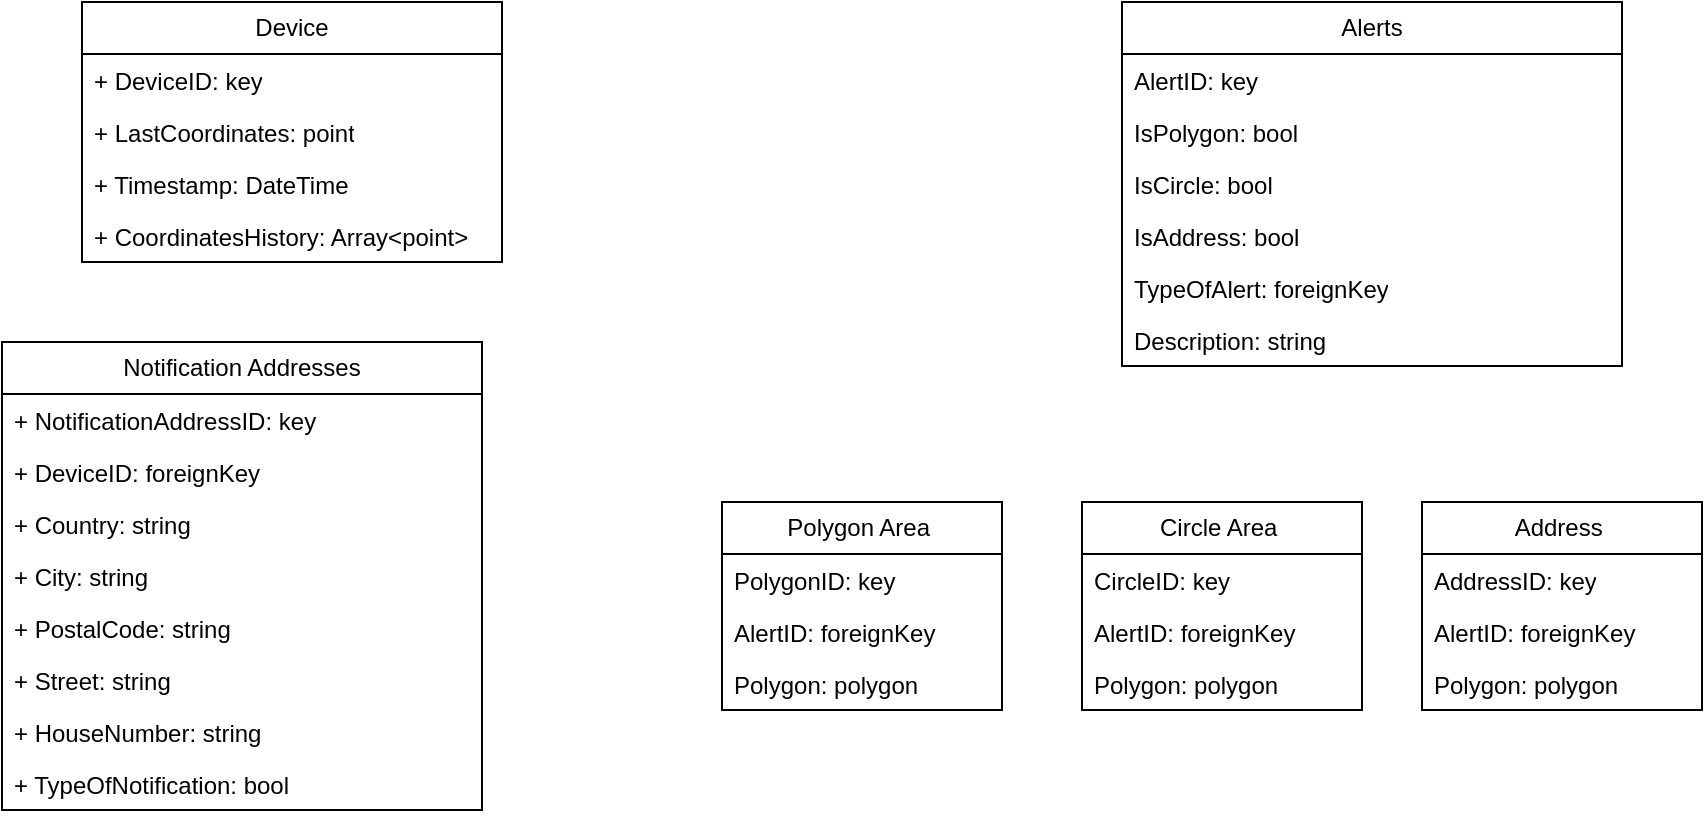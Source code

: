 <mxfile>
    <diagram id="C5RBs43oDa-KdzZeNtuy" name="Page-1">
        <mxGraphModel dx="1449" dy="647" grid="1" gridSize="10" guides="1" tooltips="1" connect="1" arrows="1" fold="1" page="1" pageScale="1" pageWidth="827" pageHeight="1169" math="0" shadow="0">
            <root>
                <mxCell id="WIyWlLk6GJQsqaUBKTNV-0"/>
                <mxCell id="WIyWlLk6GJQsqaUBKTNV-1" parent="WIyWlLk6GJQsqaUBKTNV-0"/>
                <mxCell id="BXO1xO9pT6Fgv0K-trWB-0" value="Device" style="swimlane;fontStyle=0;childLayout=stackLayout;horizontal=1;startSize=26;fillColor=none;horizontalStack=0;resizeParent=1;resizeParentMax=0;resizeLast=0;collapsible=1;marginBottom=0;whiteSpace=wrap;html=1;" parent="WIyWlLk6GJQsqaUBKTNV-1" vertex="1">
                    <mxGeometry x="-230" y="110" width="210" height="130" as="geometry"/>
                </mxCell>
                <mxCell id="BXO1xO9pT6Fgv0K-trWB-1" value="+ DeviceID: key" style="text;strokeColor=none;fillColor=none;align=left;verticalAlign=top;spacingLeft=4;spacingRight=4;overflow=hidden;rotatable=0;points=[[0,0.5],[1,0.5]];portConstraint=eastwest;whiteSpace=wrap;html=1;" parent="BXO1xO9pT6Fgv0K-trWB-0" vertex="1">
                    <mxGeometry y="26" width="210" height="26" as="geometry"/>
                </mxCell>
                <mxCell id="19" value="+ LastCoordinates: point" style="text;strokeColor=none;fillColor=none;align=left;verticalAlign=top;spacingLeft=4;spacingRight=4;overflow=hidden;rotatable=0;points=[[0,0.5],[1,0.5]];portConstraint=eastwest;whiteSpace=wrap;html=1;" vertex="1" parent="BXO1xO9pT6Fgv0K-trWB-0">
                    <mxGeometry y="52" width="210" height="26" as="geometry"/>
                </mxCell>
                <mxCell id="20" value="+ Timestamp: DateTime" style="text;strokeColor=none;fillColor=none;align=left;verticalAlign=top;spacingLeft=4;spacingRight=4;overflow=hidden;rotatable=0;points=[[0,0.5],[1,0.5]];portConstraint=eastwest;whiteSpace=wrap;html=1;" vertex="1" parent="BXO1xO9pT6Fgv0K-trWB-0">
                    <mxGeometry y="78" width="210" height="26" as="geometry"/>
                </mxCell>
                <mxCell id="21" value="+ CoordinatesHistory: Array&amp;lt;point&amp;gt;" style="text;strokeColor=none;fillColor=none;align=left;verticalAlign=top;spacingLeft=4;spacingRight=4;overflow=hidden;rotatable=0;points=[[0,0.5],[1,0.5]];portConstraint=eastwest;whiteSpace=wrap;html=1;" vertex="1" parent="BXO1xO9pT6Fgv0K-trWB-0">
                    <mxGeometry y="104" width="210" height="26" as="geometry"/>
                </mxCell>
                <mxCell id="BXO1xO9pT6Fgv0K-trWB-4" value="Alerts" style="swimlane;fontStyle=0;childLayout=stackLayout;horizontal=1;startSize=26;fillColor=none;horizontalStack=0;resizeParent=1;resizeParentMax=0;resizeLast=0;collapsible=1;marginBottom=0;whiteSpace=wrap;html=1;" parent="WIyWlLk6GJQsqaUBKTNV-1" vertex="1">
                    <mxGeometry x="290" y="110" width="250" height="182" as="geometry"/>
                </mxCell>
                <mxCell id="BXO1xO9pT6Fgv0K-trWB-5" value="AlertID: key" style="text;strokeColor=none;fillColor=none;align=left;verticalAlign=top;spacingLeft=4;spacingRight=4;overflow=hidden;rotatable=0;points=[[0,0.5],[1,0.5]];portConstraint=eastwest;whiteSpace=wrap;html=1;" parent="BXO1xO9pT6Fgv0K-trWB-4" vertex="1">
                    <mxGeometry y="26" width="250" height="26" as="geometry"/>
                </mxCell>
                <mxCell id="BXO1xO9pT6Fgv0K-trWB-6" value="IsPolygon: bool" style="text;strokeColor=none;fillColor=none;align=left;verticalAlign=top;spacingLeft=4;spacingRight=4;overflow=hidden;rotatable=0;points=[[0,0.5],[1,0.5]];portConstraint=eastwest;whiteSpace=wrap;html=1;" parent="BXO1xO9pT6Fgv0K-trWB-4" vertex="1">
                    <mxGeometry y="52" width="250" height="26" as="geometry"/>
                </mxCell>
                <mxCell id="0" value="IsCircle: bool" style="text;strokeColor=none;fillColor=none;align=left;verticalAlign=top;spacingLeft=4;spacingRight=4;overflow=hidden;rotatable=0;points=[[0,0.5],[1,0.5]];portConstraint=eastwest;whiteSpace=wrap;html=1;" vertex="1" parent="BXO1xO9pT6Fgv0K-trWB-4">
                    <mxGeometry y="78" width="250" height="26" as="geometry"/>
                </mxCell>
                <mxCell id="1" value="IsAddress: bool" style="text;strokeColor=none;fillColor=none;align=left;verticalAlign=top;spacingLeft=4;spacingRight=4;overflow=hidden;rotatable=0;points=[[0,0.5],[1,0.5]];portConstraint=eastwest;whiteSpace=wrap;html=1;" vertex="1" parent="BXO1xO9pT6Fgv0K-trWB-4">
                    <mxGeometry y="104" width="250" height="26" as="geometry"/>
                </mxCell>
                <mxCell id="BXO1xO9pT6Fgv0K-trWB-7" value="TypeOfAlert: foreignKey" style="text;strokeColor=none;fillColor=none;align=left;verticalAlign=top;spacingLeft=4;spacingRight=4;overflow=hidden;rotatable=0;points=[[0,0.5],[1,0.5]];portConstraint=eastwest;whiteSpace=wrap;html=1;" parent="BXO1xO9pT6Fgv0K-trWB-4" vertex="1">
                    <mxGeometry y="130" width="250" height="26" as="geometry"/>
                </mxCell>
                <mxCell id="BXO1xO9pT6Fgv0K-trWB-8" value="Description: string" style="text;strokeColor=none;fillColor=none;align=left;verticalAlign=top;spacingLeft=4;spacingRight=4;overflow=hidden;rotatable=0;points=[[0,0.5],[1,0.5]];portConstraint=eastwest;whiteSpace=wrap;html=1;" parent="BXO1xO9pT6Fgv0K-trWB-4" vertex="1">
                    <mxGeometry y="156" width="250" height="26" as="geometry"/>
                </mxCell>
                <mxCell id="BXO1xO9pT6Fgv0K-trWB-11" value="Polygon Area&amp;nbsp;" style="swimlane;fontStyle=0;childLayout=stackLayout;horizontal=1;startSize=26;fillColor=none;horizontalStack=0;resizeParent=1;resizeParentMax=0;resizeLast=0;collapsible=1;marginBottom=0;whiteSpace=wrap;html=1;" parent="WIyWlLk6GJQsqaUBKTNV-1" vertex="1">
                    <mxGeometry x="90" y="360" width="140" height="104" as="geometry"/>
                </mxCell>
                <mxCell id="BXO1xO9pT6Fgv0K-trWB-12" value="PolygonID: key" style="text;strokeColor=none;fillColor=none;align=left;verticalAlign=top;spacingLeft=4;spacingRight=4;overflow=hidden;rotatable=0;points=[[0,0.5],[1,0.5]];portConstraint=eastwest;whiteSpace=wrap;html=1;" parent="BXO1xO9pT6Fgv0K-trWB-11" vertex="1">
                    <mxGeometry y="26" width="140" height="26" as="geometry"/>
                </mxCell>
                <mxCell id="BXO1xO9pT6Fgv0K-trWB-13" value="AlertID: foreignKey" style="text;strokeColor=none;fillColor=none;align=left;verticalAlign=top;spacingLeft=4;spacingRight=4;overflow=hidden;rotatable=0;points=[[0,0.5],[1,0.5]];portConstraint=eastwest;whiteSpace=wrap;html=1;" parent="BXO1xO9pT6Fgv0K-trWB-11" vertex="1">
                    <mxGeometry y="52" width="140" height="26" as="geometry"/>
                </mxCell>
                <mxCell id="BXO1xO9pT6Fgv0K-trWB-14" value="Polygon: polygon" style="text;strokeColor=none;fillColor=none;align=left;verticalAlign=top;spacingLeft=4;spacingRight=4;overflow=hidden;rotatable=0;points=[[0,0.5],[1,0.5]];portConstraint=eastwest;whiteSpace=wrap;html=1;" parent="BXO1xO9pT6Fgv0K-trWB-11" vertex="1">
                    <mxGeometry y="78" width="140" height="26" as="geometry"/>
                </mxCell>
                <mxCell id="2" value="Circle Area&amp;nbsp;" style="swimlane;fontStyle=0;childLayout=stackLayout;horizontal=1;startSize=26;fillColor=none;horizontalStack=0;resizeParent=1;resizeParentMax=0;resizeLast=0;collapsible=1;marginBottom=0;whiteSpace=wrap;html=1;" vertex="1" parent="WIyWlLk6GJQsqaUBKTNV-1">
                    <mxGeometry x="270" y="360" width="140" height="104" as="geometry"/>
                </mxCell>
                <mxCell id="3" value="CircleID: key" style="text;strokeColor=none;fillColor=none;align=left;verticalAlign=top;spacingLeft=4;spacingRight=4;overflow=hidden;rotatable=0;points=[[0,0.5],[1,0.5]];portConstraint=eastwest;whiteSpace=wrap;html=1;" vertex="1" parent="2">
                    <mxGeometry y="26" width="140" height="26" as="geometry"/>
                </mxCell>
                <mxCell id="4" value="AlertID: foreignKey" style="text;strokeColor=none;fillColor=none;align=left;verticalAlign=top;spacingLeft=4;spacingRight=4;overflow=hidden;rotatable=0;points=[[0,0.5],[1,0.5]];portConstraint=eastwest;whiteSpace=wrap;html=1;" vertex="1" parent="2">
                    <mxGeometry y="52" width="140" height="26" as="geometry"/>
                </mxCell>
                <mxCell id="5" value="Polygon: polygon" style="text;strokeColor=none;fillColor=none;align=left;verticalAlign=top;spacingLeft=4;spacingRight=4;overflow=hidden;rotatable=0;points=[[0,0.5],[1,0.5]];portConstraint=eastwest;whiteSpace=wrap;html=1;" vertex="1" parent="2">
                    <mxGeometry y="78" width="140" height="26" as="geometry"/>
                </mxCell>
                <mxCell id="6" value="Address&amp;nbsp;" style="swimlane;fontStyle=0;childLayout=stackLayout;horizontal=1;startSize=26;fillColor=none;horizontalStack=0;resizeParent=1;resizeParentMax=0;resizeLast=0;collapsible=1;marginBottom=0;whiteSpace=wrap;html=1;" vertex="1" parent="WIyWlLk6GJQsqaUBKTNV-1">
                    <mxGeometry x="440" y="360" width="140" height="104" as="geometry"/>
                </mxCell>
                <mxCell id="7" value="AddressID: key" style="text;strokeColor=none;fillColor=none;align=left;verticalAlign=top;spacingLeft=4;spacingRight=4;overflow=hidden;rotatable=0;points=[[0,0.5],[1,0.5]];portConstraint=eastwest;whiteSpace=wrap;html=1;" vertex="1" parent="6">
                    <mxGeometry y="26" width="140" height="26" as="geometry"/>
                </mxCell>
                <mxCell id="8" value="AlertID: foreignKey" style="text;strokeColor=none;fillColor=none;align=left;verticalAlign=top;spacingLeft=4;spacingRight=4;overflow=hidden;rotatable=0;points=[[0,0.5],[1,0.5]];portConstraint=eastwest;whiteSpace=wrap;html=1;" vertex="1" parent="6">
                    <mxGeometry y="52" width="140" height="26" as="geometry"/>
                </mxCell>
                <mxCell id="9" value="Polygon: polygon" style="text;strokeColor=none;fillColor=none;align=left;verticalAlign=top;spacingLeft=4;spacingRight=4;overflow=hidden;rotatable=0;points=[[0,0.5],[1,0.5]];portConstraint=eastwest;whiteSpace=wrap;html=1;" vertex="1" parent="6">
                    <mxGeometry y="78" width="140" height="26" as="geometry"/>
                </mxCell>
                <mxCell id="10" value="Notification Addresses" style="swimlane;fontStyle=0;childLayout=stackLayout;horizontal=1;startSize=26;fillColor=none;horizontalStack=0;resizeParent=1;resizeParentMax=0;resizeLast=0;collapsible=1;marginBottom=0;whiteSpace=wrap;html=1;" vertex="1" parent="WIyWlLk6GJQsqaUBKTNV-1">
                    <mxGeometry x="-270" y="280" width="240" height="234" as="geometry"/>
                </mxCell>
                <mxCell id="12" value="+ NotificationAddressID: key" style="text;strokeColor=none;fillColor=none;align=left;verticalAlign=top;spacingLeft=4;spacingRight=4;overflow=hidden;rotatable=0;points=[[0,0.5],[1,0.5]];portConstraint=eastwest;whiteSpace=wrap;html=1;" vertex="1" parent="10">
                    <mxGeometry y="26" width="240" height="26" as="geometry"/>
                </mxCell>
                <mxCell id="11" value="+ DeviceID: foreignKey" style="text;strokeColor=none;fillColor=none;align=left;verticalAlign=top;spacingLeft=4;spacingRight=4;overflow=hidden;rotatable=0;points=[[0,0.5],[1,0.5]];portConstraint=eastwest;whiteSpace=wrap;html=1;" vertex="1" parent="10">
                    <mxGeometry y="52" width="240" height="26" as="geometry"/>
                </mxCell>
                <mxCell id="13" value="+ Country: string" style="text;strokeColor=none;fillColor=none;align=left;verticalAlign=top;spacingLeft=4;spacingRight=4;overflow=hidden;rotatable=0;points=[[0,0.5],[1,0.5]];portConstraint=eastwest;whiteSpace=wrap;html=1;" vertex="1" parent="10">
                    <mxGeometry y="78" width="240" height="26" as="geometry"/>
                </mxCell>
                <mxCell id="14" value="+ City: string" style="text;strokeColor=none;fillColor=none;align=left;verticalAlign=top;spacingLeft=4;spacingRight=4;overflow=hidden;rotatable=0;points=[[0,0.5],[1,0.5]];portConstraint=eastwest;whiteSpace=wrap;html=1;fontStyle=0" vertex="1" parent="10">
                    <mxGeometry y="104" width="240" height="26" as="geometry"/>
                </mxCell>
                <mxCell id="15" value="+ PostalCode: string" style="text;strokeColor=none;fillColor=none;align=left;verticalAlign=top;spacingLeft=4;spacingRight=4;overflow=hidden;rotatable=0;points=[[0,0.5],[1,0.5]];portConstraint=eastwest;whiteSpace=wrap;html=1;" vertex="1" parent="10">
                    <mxGeometry y="130" width="240" height="26" as="geometry"/>
                </mxCell>
                <mxCell id="16" value="+ Street: string" style="text;strokeColor=none;fillColor=none;align=left;verticalAlign=top;spacingLeft=4;spacingRight=4;overflow=hidden;rotatable=0;points=[[0,0.5],[1,0.5]];portConstraint=eastwest;whiteSpace=wrap;html=1;fontStyle=0" vertex="1" parent="10">
                    <mxGeometry y="156" width="240" height="26" as="geometry"/>
                </mxCell>
                <mxCell id="17" value="+ HouseNumber: string" style="text;strokeColor=none;fillColor=none;align=left;verticalAlign=top;spacingLeft=4;spacingRight=4;overflow=hidden;rotatable=0;points=[[0,0.5],[1,0.5]];portConstraint=eastwest;whiteSpace=wrap;html=1;fontStyle=0" vertex="1" parent="10">
                    <mxGeometry y="182" width="240" height="26" as="geometry"/>
                </mxCell>
                <mxCell id="18" value="+ TypeOfNotification: bool" style="text;strokeColor=none;fillColor=none;align=left;verticalAlign=top;spacingLeft=4;spacingRight=4;overflow=hidden;rotatable=0;points=[[0,0.5],[1,0.5]];portConstraint=eastwest;whiteSpace=wrap;html=1;" vertex="1" parent="10">
                    <mxGeometry y="208" width="240" height="26" as="geometry"/>
                </mxCell>
            </root>
        </mxGraphModel>
    </diagram>
</mxfile>
